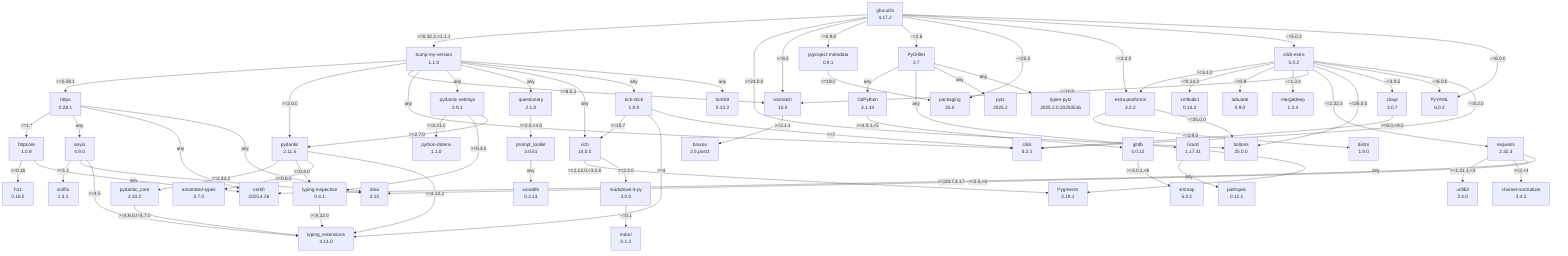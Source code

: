 flowchart TD
    classDef missing stroke-dasharray: 5
    annotated-types["annotated-types\n0.7.0"]
    anyio["anyio\n4.9.0"]
    boltons["boltons\n25.0.0"]
    bracex["bracex\n2.5.post1"]
    bump-my-version["bump-my-version\n1.1.0"]
    certifi["certifi\n2025.4.26"]
    charset-normalizer["charset-normalizer\n3.4.2"]
    click-extra["click-extra\n5.0.2"]
    click_0["click\n8.2.1"]
    cloup["cloup\n3.0.7"]
    distro["distro\n1.9.0"]
    extra-platforms["extra-platforms\n3.2.2"]
    gha-utils["gha-utils\n4.17.2"]
    gitdb["gitdb\n4.0.12"]
    gitpython["GitPython\n3.1.44"]
    h11["h11\n0.16.0"]
    httpcore["httpcore\n1.0.9"]
    httpx["httpx\n0.28.1"]
    idna["idna\n3.10"]
    lizard["lizard\n1.17.31"]
    markdown-it-py["markdown-it-py\n3.0.0"]
    mdurl["mdurl\n0.1.2"]
    mergedeep["mergedeep\n1.3.4"]
    packaging["packaging\n25.0"]
    pathspec["pathspec\n0.12.1"]
    prompt-toolkit["prompt_toolkit\n3.0.51"]
    pydantic-core["pydantic_core\n2.33.2"]
    pydantic-settings["pydantic-settings\n2.9.1"]
    pydantic["pydantic\n2.11.5"]
    pydriller["PyDriller\n2.7"]
    pygments["Pygments\n2.19.1"]
    pyproject-metadata["pyproject-metadata\n0.9.1"]
    python-dotenv["python-dotenv\n1.1.0"]
    pytz["pytz\n2025.2"]
    pyyaml["PyYAML\n6.0.2"]
    questionary["questionary\n2.1.0"]
    requests["requests\n2.32.3"]
    rich-click["rich-click\n1.8.9"]
    rich["rich\n14.0.0"]
    smmap["smmap\n5.0.2"]
    sniffio["sniffio\n1.3.1"]
    tabulate["tabulate\n0.9.0"]
    tomlkit["tomlkit\n0.13.3"]
    types-pytz["types-pytz\n2025.2.0.20250516"]
    typing-extensions["typing_extensions\n4.14.0"]
    typing-inspection["typing-inspection\n0.4.1"]
    urllib3["urllib3\n2.4.0"]
    wcmatch["wcmatch\n10.0"]
    wcwidth["wcwidth\n0.2.13"]
    xmltodict["xmltodict\n0.14.2"]
    anyio -- ">=1.1" --> sniffio
    anyio -- ">=2.8" --> idna
    anyio -- ">=4.5" --> typing-extensions
    bump-my-version -- ">=0.28.1" --> httpx
    bump-my-version -- ">=2.0.0" --> pydantic
    bump-my-version -- ">=8.5.1" --> wcmatch
    bump-my-version -- "any" --> click_0
    bump-my-version -- "any" --> pydantic-settings
    bump-my-version -- "any" --> questionary
    bump-my-version -- "any" --> rich
    bump-my-version -- "any" --> rich-click
    bump-my-version -- "any" --> tomlkit
    click-extra -- ">=3.1.0" --> extra-platforms
    click-extra -- "~=0.14.2" --> xmltodict
    click-extra -- "~=0.9" --> tabulate
    click-extra -- "~=1.3.4" --> mergedeep
    click-extra -- "~=10.0" --> wcmatch
    click-extra -- "~=2.32.3" --> requests
    click-extra -- "~=25.0.0" --> boltons
    click-extra -- "~=3.0.5" --> cloup
    click-extra -- "~=6.0.0" --> pyyaml
    click-extra -- "~=8.2.0" --> click_0
    cloup -- ">=8.0,<9.0" --> click_0
    extra-platforms -- "~=1.9.0" --> distro
    extra-platforms -- "~=25.0.0" --> boltons
    gha-utils -- ">=0.32.2,<1.1.1" --> bump-my-version
    gha-utils -- ">=24.0.0" --> boltons
    gha-utils -- ">=8.5" --> wcmatch
    gha-utils -- "~=0.9.0" --> pyproject-metadata
    gha-utils -- "~=2.6" --> pydriller
    gha-utils -- "~=25.0" --> packaging
    gha-utils -- "~=3.2.0" --> extra-platforms
    gha-utils -- "~=5.0.2" --> click-extra
    gha-utils -- "~=6.0.0" --> pyyaml
    gitdb -- ">=3.0.1,<6" --> smmap
    gitpython -- ">=4.0.1,<5" --> gitdb
    httpcore -- ">=0.16" --> h11
    httpcore -- "any" --> certifi
    httpx -- "==1.*" --> httpcore
    httpx -- "any" --> anyio
    httpx -- "any" --> certifi
    httpx -- "any" --> idna
    lizard -- "any" --> pathspec
    lizard -- "any" --> pygments
    markdown-it-py -- "~=0.1" --> mdurl
    prompt-toolkit -- "any" --> wcwidth
    pydantic -- "==2.33.2" --> pydantic-core
    pydantic -- ">=0.4.0" --> typing-inspection
    pydantic -- ">=0.6.0" --> annotated-types
    pydantic -- ">=4.12.2" --> typing-extensions
    pydantic-core -- ">=4.6.0,!=4.7.0" --> typing-extensions
    pydantic-settings -- ">=0.21.0" --> python-dotenv
    pydantic-settings -- ">=0.4.0" --> typing-inspection
    pydantic-settings -- ">=2.7.0" --> pydantic
    pydriller -- "any" --> gitpython
    pydriller -- "any" --> lizard
    pydriller -- "any" --> pytz
    pydriller -- "any" --> types-pytz
    pyproject-metadata -- ">=19.0" --> packaging
    questionary -- ">=2.0,<4.0" --> prompt-toolkit
    requests -- ">=1.21.1,<3" --> urllib3
    requests -- ">=2,<4" --> charset-normalizer
    requests -- ">=2.5,<4" --> idna
    requests -- ">=2017.4.17" --> certifi
    rich -- ">=2.13.0,<3.0.0" --> pygments
    rich -- ">=2.2.0" --> markdown-it-py
    rich-click -- ">=10.7" --> rich
    rich-click -- ">=4" --> typing-extensions
    rich-click -- ">=7" --> click_0
    typing-inspection -- ">=4.12.0" --> typing-extensions
    wcmatch -- ">=2.1.1" --> bracex
